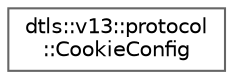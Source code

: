 digraph "Graphical Class Hierarchy"
{
 // LATEX_PDF_SIZE
  bgcolor="transparent";
  edge [fontname=Helvetica,fontsize=10,labelfontname=Helvetica,labelfontsize=10];
  node [fontname=Helvetica,fontsize=10,shape=box,height=0.2,width=0.4];
  rankdir="LR";
  Node0 [id="Node000000",label="dtls::v13::protocol\l::CookieConfig",height=0.2,width=0.4,color="grey40", fillcolor="white", style="filled",URL="$structdtls_1_1v13_1_1protocol_1_1CookieConfig.html",tooltip="Cookie Generator Configuration."];
}
